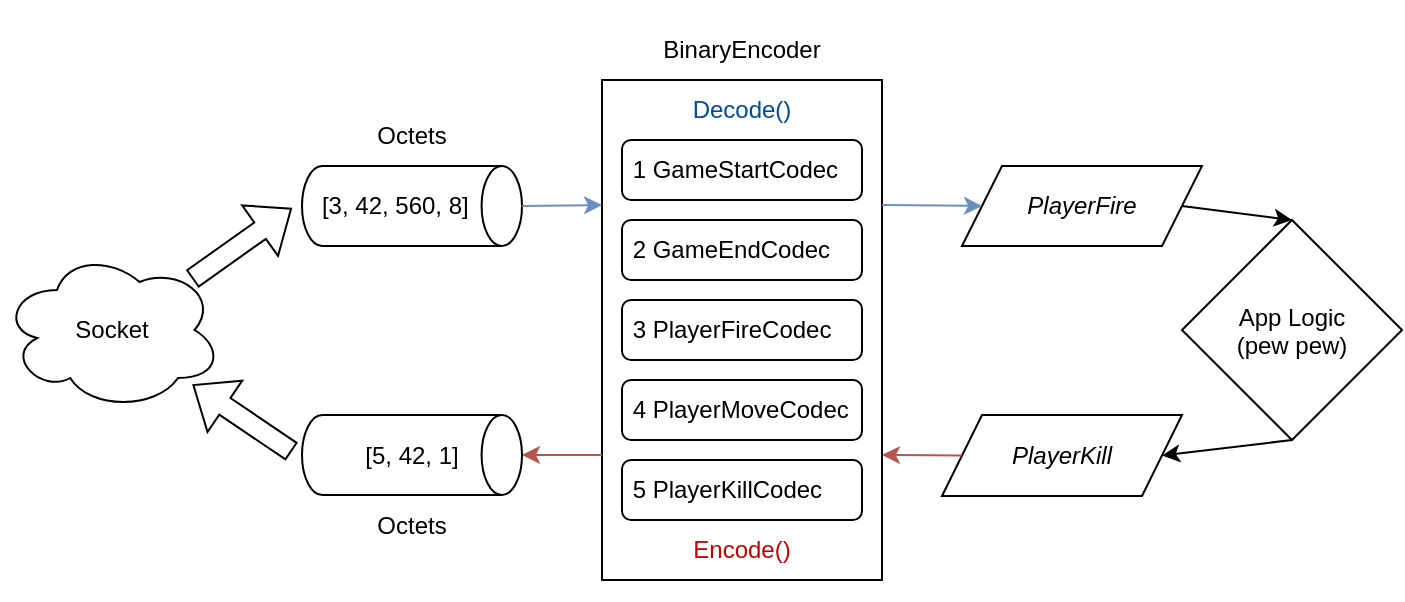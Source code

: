 <mxfile version="22.1.3" type="device">
  <diagram name="Page-1" id="wPqb5CnAE4TmTZ4ESNLc">
    <mxGraphModel dx="839" dy="514" grid="1" gridSize="10" guides="1" tooltips="1" connect="1" arrows="1" fold="1" page="1" pageScale="1" pageWidth="827" pageHeight="1169" math="0" shadow="0">
      <root>
        <mxCell id="0" />
        <mxCell id="1" parent="0" />
        <mxCell id="J_pV8VukliQqT-QUdisZ-1" value="PlayerKill" style="shape=parallelogram;perimeter=parallelogramPerimeter;whiteSpace=wrap;html=1;fixedSize=1;fontStyle=2" parent="1" vertex="1">
          <mxGeometry x="480" y="217.5" width="120" height="40.5" as="geometry" />
        </mxCell>
        <mxCell id="J_pV8VukliQqT-QUdisZ-2" value="" style="endArrow=classic;html=1;rounded=0;fillColor=#f8cecc;strokeColor=#b85450;exitX=0;exitY=0.5;exitDx=0;exitDy=0;entryX=1;entryY=0.75;entryDx=0;entryDy=0;" parent="1" source="J_pV8VukliQqT-QUdisZ-1" target="J_pV8VukliQqT-QUdisZ-4" edge="1">
          <mxGeometry width="50" height="50" relative="1" as="geometry">
            <mxPoint x="490" y="254" as="sourcePoint" />
            <mxPoint x="450" y="250" as="targetPoint" />
          </mxGeometry>
        </mxCell>
        <mxCell id="J_pV8VukliQqT-QUdisZ-3" value="" style="group" parent="1" vertex="1" connectable="0">
          <mxGeometry x="310" y="10" width="140" height="300" as="geometry" />
        </mxCell>
        <mxCell id="J_pV8VukliQqT-QUdisZ-4" value="" style="rounded=0;whiteSpace=wrap;html=1;" parent="J_pV8VukliQqT-QUdisZ-3" vertex="1">
          <mxGeometry y="40" width="140" height="250" as="geometry" />
        </mxCell>
        <mxCell id="J_pV8VukliQqT-QUdisZ-5" value="BinaryEncoder" style="text;html=1;strokeColor=none;fillColor=none;align=center;verticalAlign=middle;whiteSpace=wrap;rounded=0;" parent="J_pV8VukliQqT-QUdisZ-3" vertex="1">
          <mxGeometry x="40" y="10" width="60" height="30" as="geometry" />
        </mxCell>
        <mxCell id="J_pV8VukliQqT-QUdisZ-6" value="" style="group;align=left;" parent="J_pV8VukliQqT-QUdisZ-3" vertex="1" connectable="0">
          <mxGeometry x="10" y="70" width="120" height="190" as="geometry" />
        </mxCell>
        <mxCell id="J_pV8VukliQqT-QUdisZ-7" value="&amp;nbsp;1 GameStartCodec" style="rounded=1;whiteSpace=wrap;html=1;align=left;" parent="J_pV8VukliQqT-QUdisZ-6" vertex="1">
          <mxGeometry width="120" height="30" as="geometry" />
        </mxCell>
        <mxCell id="J_pV8VukliQqT-QUdisZ-8" value="&amp;nbsp;2 GameEndCodec" style="rounded=1;whiteSpace=wrap;html=1;align=left;" parent="J_pV8VukliQqT-QUdisZ-6" vertex="1">
          <mxGeometry y="40" width="120" height="30" as="geometry" />
        </mxCell>
        <mxCell id="J_pV8VukliQqT-QUdisZ-9" value="&amp;nbsp;3 PlayerFireCodec" style="rounded=1;whiteSpace=wrap;html=1;align=left;" parent="J_pV8VukliQqT-QUdisZ-6" vertex="1">
          <mxGeometry y="80" width="120" height="30" as="geometry" />
        </mxCell>
        <mxCell id="J_pV8VukliQqT-QUdisZ-10" value="&amp;nbsp;4 PlayerMoveCodec" style="rounded=1;whiteSpace=wrap;html=1;align=left;" parent="J_pV8VukliQqT-QUdisZ-6" vertex="1">
          <mxGeometry y="120" width="120" height="30" as="geometry" />
        </mxCell>
        <mxCell id="J_pV8VukliQqT-QUdisZ-11" value="&amp;nbsp;5 PlayerKillCodec" style="rounded=1;whiteSpace=wrap;html=1;align=left;" parent="J_pV8VukliQqT-QUdisZ-6" vertex="1">
          <mxGeometry y="160" width="120" height="30" as="geometry" />
        </mxCell>
        <mxCell id="J_pV8VukliQqT-QUdisZ-18" value="&lt;font style=&quot;&quot; color=&quot;#004c99&quot;&gt;Decode()&lt;/font&gt;" style="text;html=1;strokeColor=none;fillColor=none;align=center;verticalAlign=middle;whiteSpace=wrap;rounded=0;fontColor=#CC0000;" parent="J_pV8VukliQqT-QUdisZ-3" vertex="1">
          <mxGeometry x="40" y="40" width="60" height="30" as="geometry" />
        </mxCell>
        <mxCell id="J_pV8VukliQqT-QUdisZ-19" value="Encode()" style="text;html=1;strokeColor=none;fillColor=none;align=center;verticalAlign=middle;whiteSpace=wrap;rounded=0;fontColor=#CC0000;" parent="J_pV8VukliQqT-QUdisZ-3" vertex="1">
          <mxGeometry x="40" y="260" width="60" height="30" as="geometry" />
        </mxCell>
        <mxCell id="J_pV8VukliQqT-QUdisZ-12" value="" style="endArrow=classic;html=1;rounded=0;entryX=1;entryY=0.5;entryDx=0;entryDy=0;entryPerimeter=0;fillColor=#f8cecc;strokeColor=#b85450;exitX=0;exitY=0.75;exitDx=0;exitDy=0;" parent="1" source="J_pV8VukliQqT-QUdisZ-4" target="J_pV8VukliQqT-QUdisZ-13" edge="1">
          <mxGeometry width="50" height="50" relative="1" as="geometry">
            <mxPoint x="280" y="210" as="sourcePoint" />
            <mxPoint x="210" y="480.5" as="targetPoint" />
          </mxGeometry>
        </mxCell>
        <mxCell id="J_pV8VukliQqT-QUdisZ-13" value="[5, 42, 1]" style="strokeWidth=1;html=1;shape=mxgraph.flowchart.direct_data;whiteSpace=wrap;" parent="1" vertex="1">
          <mxGeometry x="160" y="217.5" width="110" height="40" as="geometry" />
        </mxCell>
        <mxCell id="J_pV8VukliQqT-QUdisZ-14" value="[3, 42, 560, 8]&amp;nbsp; &amp;nbsp; &amp;nbsp;" style="strokeWidth=1;html=1;shape=mxgraph.flowchart.direct_data;whiteSpace=wrap;align=center;" parent="1" vertex="1">
          <mxGeometry x="160" y="93" width="110" height="40" as="geometry" />
        </mxCell>
        <mxCell id="J_pV8VukliQqT-QUdisZ-15" value="" style="endArrow=classic;html=1;rounded=0;fillColor=#dae8fc;strokeColor=#6c8ebf;entryX=0;entryY=0.25;entryDx=0;entryDy=0;exitX=1;exitY=0.5;exitDx=0;exitDy=0;exitPerimeter=0;" parent="1" source="J_pV8VukliQqT-QUdisZ-14" target="J_pV8VukliQqT-QUdisZ-4" edge="1">
          <mxGeometry width="50" height="50" relative="1" as="geometry">
            <mxPoint x="210" y="500" as="sourcePoint" />
            <mxPoint x="314" y="500" as="targetPoint" />
          </mxGeometry>
        </mxCell>
        <mxCell id="J_pV8VukliQqT-QUdisZ-16" value="PlayerFire" style="shape=parallelogram;perimeter=parallelogramPerimeter;whiteSpace=wrap;html=1;fixedSize=1;fontStyle=2" parent="1" vertex="1">
          <mxGeometry x="490" y="93" width="120" height="40" as="geometry" />
        </mxCell>
        <mxCell id="J_pV8VukliQqT-QUdisZ-17" value="" style="endArrow=classic;html=1;rounded=0;entryX=0;entryY=0.5;entryDx=0;entryDy=0;fillColor=#dae8fc;strokeColor=#6c8ebf;exitX=1;exitY=0.25;exitDx=0;exitDy=0;" parent="1" source="J_pV8VukliQqT-QUdisZ-4" target="J_pV8VukliQqT-QUdisZ-16" edge="1">
          <mxGeometry width="50" height="50" relative="1" as="geometry">
            <mxPoint x="450" y="89.25" as="sourcePoint" />
            <mxPoint x="210" y="100" as="targetPoint" />
          </mxGeometry>
        </mxCell>
        <mxCell id="J_pV8VukliQqT-QUdisZ-21" value="" style="shape=flexArrow;endArrow=classic;html=1;rounded=0;exitX=0.864;exitY=0.181;exitDx=0;exitDy=0;exitPerimeter=0;entryX=-0.046;entryY=0.526;entryDx=0;entryDy=0;entryPerimeter=0;fillColor=default;" parent="1" source="J_pV8VukliQqT-QUdisZ-23" target="J_pV8VukliQqT-QUdisZ-14" edge="1">
          <mxGeometry width="50" height="50" relative="1" as="geometry">
            <mxPoint x="110" y="130" as="sourcePoint" />
            <mxPoint x="150" y="90" as="targetPoint" />
          </mxGeometry>
        </mxCell>
        <mxCell id="J_pV8VukliQqT-QUdisZ-23" value="Socket" style="ellipse;shape=cloud;whiteSpace=wrap;html=1;" parent="1" vertex="1">
          <mxGeometry x="10" y="135" width="110" height="80" as="geometry" />
        </mxCell>
        <mxCell id="J_pV8VukliQqT-QUdisZ-24" value="" style="shape=flexArrow;endArrow=classic;html=1;rounded=0;exitX=-0.046;exitY=0.458;exitDx=0;exitDy=0;exitPerimeter=0;fillColor=default;" parent="1" source="J_pV8VukliQqT-QUdisZ-13" target="J_pV8VukliQqT-QUdisZ-23" edge="1">
          <mxGeometry width="50" height="50" relative="1" as="geometry">
            <mxPoint x="150" y="230" as="sourcePoint" />
            <mxPoint x="100" y="210" as="targetPoint" />
          </mxGeometry>
        </mxCell>
        <mxCell id="J_pV8VukliQqT-QUdisZ-25" value="App Logic&#xa;(pew pew)" style="rhombus;fontStyle=0" parent="1" vertex="1">
          <mxGeometry x="600" y="120" width="110" height="110" as="geometry" />
        </mxCell>
        <mxCell id="J_pV8VukliQqT-QUdisZ-29" value="" style="endArrow=classic;html=1;rounded=0;entryX=0.5;entryY=0;entryDx=0;entryDy=0;exitX=1;exitY=0.5;exitDx=0;exitDy=0;" parent="1" source="J_pV8VukliQqT-QUdisZ-16" target="J_pV8VukliQqT-QUdisZ-25" edge="1">
          <mxGeometry width="50" height="50" relative="1" as="geometry">
            <mxPoint x="370" y="190" as="sourcePoint" />
            <mxPoint x="420" y="140" as="targetPoint" />
          </mxGeometry>
        </mxCell>
        <mxCell id="J_pV8VukliQqT-QUdisZ-30" value="" style="endArrow=classic;html=1;rounded=0;exitX=0.5;exitY=1;exitDx=0;exitDy=0;entryX=1;entryY=0.5;entryDx=0;entryDy=0;" parent="1" source="J_pV8VukliQqT-QUdisZ-25" target="J_pV8VukliQqT-QUdisZ-1" edge="1">
          <mxGeometry width="50" height="50" relative="1" as="geometry">
            <mxPoint x="370" y="190" as="sourcePoint" />
            <mxPoint x="420" y="140" as="targetPoint" />
          </mxGeometry>
        </mxCell>
        <mxCell id="xziIx8wQcG3nFVSYb-3n-1" value="Octets" style="text;html=1;strokeColor=none;fillColor=none;align=center;verticalAlign=middle;whiteSpace=wrap;rounded=0;" vertex="1" parent="1">
          <mxGeometry x="185" y="257.5" width="60" height="30" as="geometry" />
        </mxCell>
        <mxCell id="xziIx8wQcG3nFVSYb-3n-2" value="Octets" style="text;html=1;strokeColor=none;fillColor=none;align=center;verticalAlign=middle;whiteSpace=wrap;rounded=0;" vertex="1" parent="1">
          <mxGeometry x="185" y="63" width="60" height="30" as="geometry" />
        </mxCell>
      </root>
    </mxGraphModel>
  </diagram>
</mxfile>
